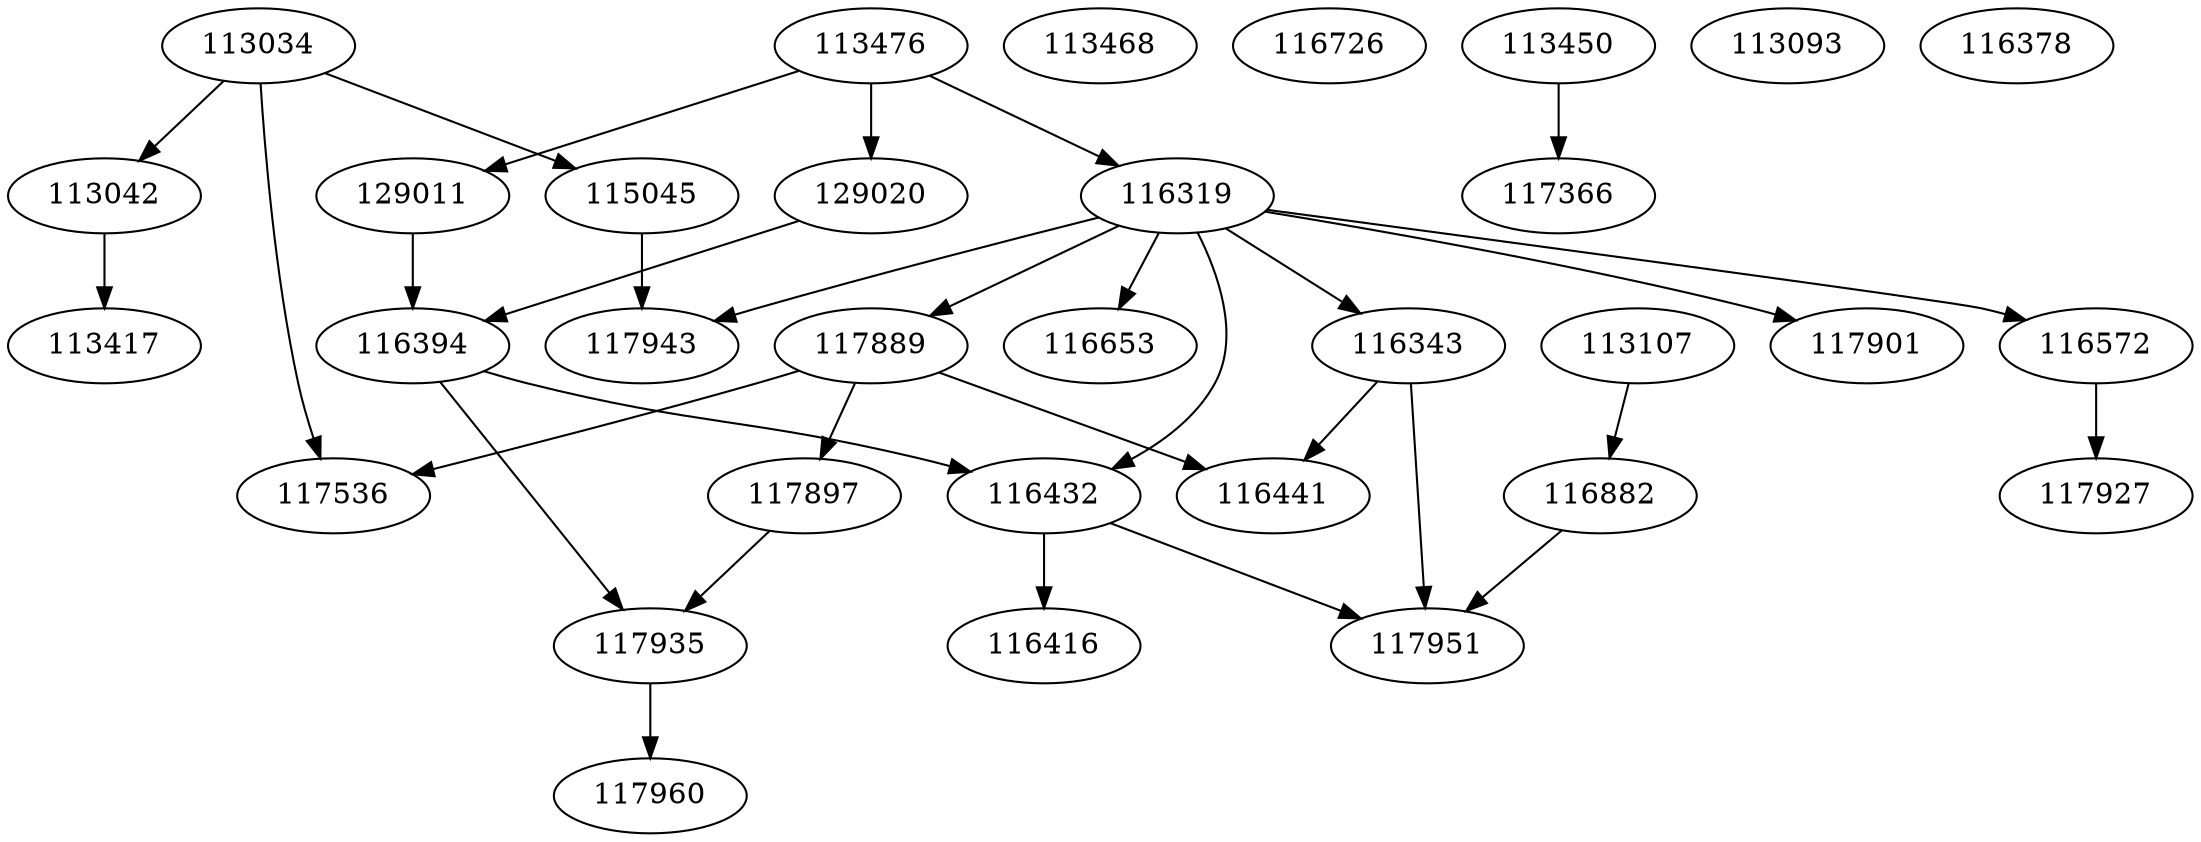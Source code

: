 digraph G {
113034 -> 113042;
113034 -> 115045;
113034 -> 117536;
113468;
113476 -> 129011;
113476 -> 129020;
113476 -> 116319;
116726;
113450 -> 117366;
129011 -> 116394;
129020 -> 116394;
113042 -> 113417;
113093;
116319 -> 117889;
116319 -> 117901;
116319 -> 116572;
116319 -> 116343;
116319 -> 116653;
116319 -> 116432;
116319 -> 117943;
116394 -> 117935;
116394 -> 116432;
117889 -> 117897;
117889 -> 116441;
117889 -> 117536;
113107 -> 116882;
115045 -> 117943;
117897 -> 117935;
116572 -> 117927;
116343 -> 116441;
116343 -> 117951;
117935 -> 117960;
116378;
116432 -> 116416;
116432 -> 117951;
116882 -> 117951;
}

